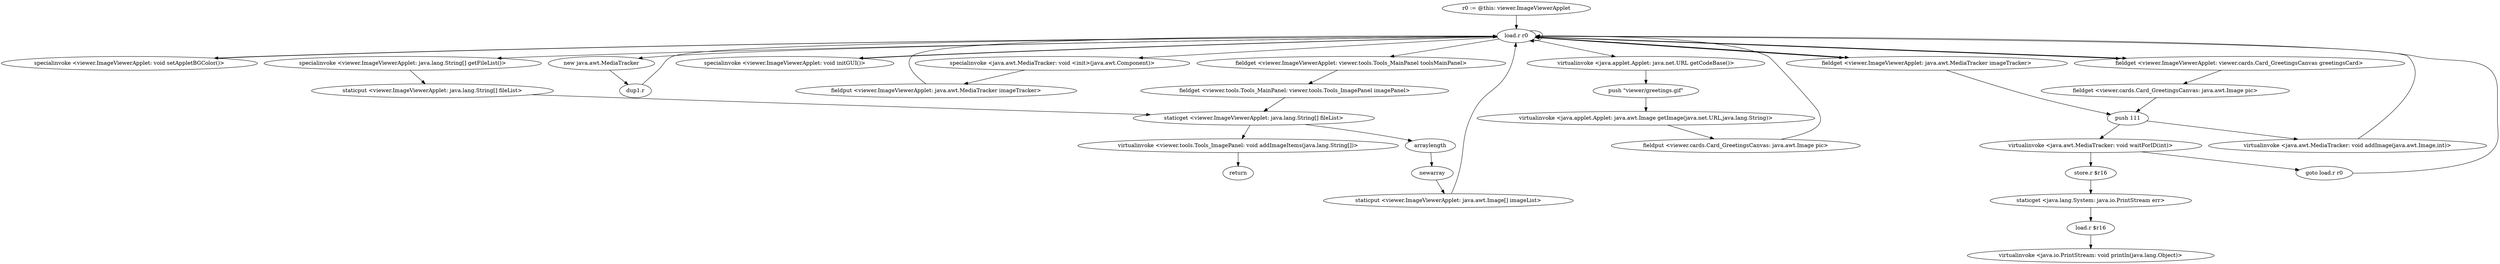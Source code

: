 digraph "" {
    "r0 := @this: viewer.ImageViewerApplet"
    "load.r r0"
    "r0 := @this: viewer.ImageViewerApplet"->"load.r r0";
    "specialinvoke <viewer.ImageViewerApplet: void setAppletBGColor()>"
    "load.r r0"->"specialinvoke <viewer.ImageViewerApplet: void setAppletBGColor()>";
    "specialinvoke <viewer.ImageViewerApplet: void setAppletBGColor()>"->"load.r r0";
    "specialinvoke <viewer.ImageViewerApplet: java.lang.String[] getFileList()>"
    "load.r r0"->"specialinvoke <viewer.ImageViewerApplet: java.lang.String[] getFileList()>";
    "staticput <viewer.ImageViewerApplet: java.lang.String[] fileList>"
    "specialinvoke <viewer.ImageViewerApplet: java.lang.String[] getFileList()>"->"staticput <viewer.ImageViewerApplet: java.lang.String[] fileList>";
    "staticget <viewer.ImageViewerApplet: java.lang.String[] fileList>"
    "staticput <viewer.ImageViewerApplet: java.lang.String[] fileList>"->"staticget <viewer.ImageViewerApplet: java.lang.String[] fileList>";
    "arraylength"
    "staticget <viewer.ImageViewerApplet: java.lang.String[] fileList>"->"arraylength";
    "newarray"
    "arraylength"->"newarray";
    "staticput <viewer.ImageViewerApplet: java.awt.Image[] imageList>"
    "newarray"->"staticput <viewer.ImageViewerApplet: java.awt.Image[] imageList>";
    "staticput <viewer.ImageViewerApplet: java.awt.Image[] imageList>"->"load.r r0";
    "new java.awt.MediaTracker"
    "load.r r0"->"new java.awt.MediaTracker";
    "dup1.r"
    "new java.awt.MediaTracker"->"dup1.r";
    "dup1.r"->"load.r r0";
    "specialinvoke <java.awt.MediaTracker: void <init>(java.awt.Component)>"
    "load.r r0"->"specialinvoke <java.awt.MediaTracker: void <init>(java.awt.Component)>";
    "fieldput <viewer.ImageViewerApplet: java.awt.MediaTracker imageTracker>"
    "specialinvoke <java.awt.MediaTracker: void <init>(java.awt.Component)>"->"fieldput <viewer.ImageViewerApplet: java.awt.MediaTracker imageTracker>";
    "fieldput <viewer.ImageViewerApplet: java.awt.MediaTracker imageTracker>"->"load.r r0";
    "specialinvoke <viewer.ImageViewerApplet: void initGUI()>"
    "load.r r0"->"specialinvoke <viewer.ImageViewerApplet: void initGUI()>";
    "specialinvoke <viewer.ImageViewerApplet: void initGUI()>"->"load.r r0";
    "fieldget <viewer.ImageViewerApplet: viewer.cards.Card_GreetingsCanvas greetingsCard>"
    "load.r r0"->"fieldget <viewer.ImageViewerApplet: viewer.cards.Card_GreetingsCanvas greetingsCard>";
    "fieldget <viewer.ImageViewerApplet: viewer.cards.Card_GreetingsCanvas greetingsCard>"->"load.r r0";
    "load.r r0"->"load.r r0";
    "virtualinvoke <java.applet.Applet: java.net.URL getCodeBase()>"
    "load.r r0"->"virtualinvoke <java.applet.Applet: java.net.URL getCodeBase()>";
    "push \"viewer/greetings.gif\""
    "virtualinvoke <java.applet.Applet: java.net.URL getCodeBase()>"->"push \"viewer/greetings.gif\"";
    "virtualinvoke <java.applet.Applet: java.awt.Image getImage(java.net.URL,java.lang.String)>"
    "push \"viewer/greetings.gif\""->"virtualinvoke <java.applet.Applet: java.awt.Image getImage(java.net.URL,java.lang.String)>";
    "fieldput <viewer.cards.Card_GreetingsCanvas: java.awt.Image pic>"
    "virtualinvoke <java.applet.Applet: java.awt.Image getImage(java.net.URL,java.lang.String)>"->"fieldput <viewer.cards.Card_GreetingsCanvas: java.awt.Image pic>";
    "fieldput <viewer.cards.Card_GreetingsCanvas: java.awt.Image pic>"->"load.r r0";
    "fieldget <viewer.ImageViewerApplet: java.awt.MediaTracker imageTracker>"
    "load.r r0"->"fieldget <viewer.ImageViewerApplet: java.awt.MediaTracker imageTracker>";
    "fieldget <viewer.ImageViewerApplet: java.awt.MediaTracker imageTracker>"->"load.r r0";
    "load.r r0"->"fieldget <viewer.ImageViewerApplet: viewer.cards.Card_GreetingsCanvas greetingsCard>";
    "fieldget <viewer.cards.Card_GreetingsCanvas: java.awt.Image pic>"
    "fieldget <viewer.ImageViewerApplet: viewer.cards.Card_GreetingsCanvas greetingsCard>"->"fieldget <viewer.cards.Card_GreetingsCanvas: java.awt.Image pic>";
    "push 111"
    "fieldget <viewer.cards.Card_GreetingsCanvas: java.awt.Image pic>"->"push 111";
    "virtualinvoke <java.awt.MediaTracker: void addImage(java.awt.Image,int)>"
    "push 111"->"virtualinvoke <java.awt.MediaTracker: void addImage(java.awt.Image,int)>";
    "virtualinvoke <java.awt.MediaTracker: void addImage(java.awt.Image,int)>"->"load.r r0";
    "load.r r0"->"fieldget <viewer.ImageViewerApplet: java.awt.MediaTracker imageTracker>";
    "fieldget <viewer.ImageViewerApplet: java.awt.MediaTracker imageTracker>"->"push 111";
    "virtualinvoke <java.awt.MediaTracker: void waitForID(int)>"
    "push 111"->"virtualinvoke <java.awt.MediaTracker: void waitForID(int)>";
    "goto load.r r0"
    "virtualinvoke <java.awt.MediaTracker: void waitForID(int)>"->"goto load.r r0";
    "goto load.r r0"->"load.r r0";
    "fieldget <viewer.ImageViewerApplet: viewer.tools.Tools_MainPanel toolsMainPanel>"
    "load.r r0"->"fieldget <viewer.ImageViewerApplet: viewer.tools.Tools_MainPanel toolsMainPanel>";
    "fieldget <viewer.tools.Tools_MainPanel: viewer.tools.Tools_ImagePanel imagePanel>"
    "fieldget <viewer.ImageViewerApplet: viewer.tools.Tools_MainPanel toolsMainPanel>"->"fieldget <viewer.tools.Tools_MainPanel: viewer.tools.Tools_ImagePanel imagePanel>";
    "fieldget <viewer.tools.Tools_MainPanel: viewer.tools.Tools_ImagePanel imagePanel>"->"staticget <viewer.ImageViewerApplet: java.lang.String[] fileList>";
    "virtualinvoke <viewer.tools.Tools_ImagePanel: void addImageItems(java.lang.String[])>"
    "staticget <viewer.ImageViewerApplet: java.lang.String[] fileList>"->"virtualinvoke <viewer.tools.Tools_ImagePanel: void addImageItems(java.lang.String[])>";
    "return"
    "virtualinvoke <viewer.tools.Tools_ImagePanel: void addImageItems(java.lang.String[])>"->"return";
    "store.r $r16"
    "virtualinvoke <java.awt.MediaTracker: void waitForID(int)>"->"store.r $r16";
    "staticget <java.lang.System: java.io.PrintStream err>"
    "store.r $r16"->"staticget <java.lang.System: java.io.PrintStream err>";
    "load.r $r16"
    "staticget <java.lang.System: java.io.PrintStream err>"->"load.r $r16";
    "virtualinvoke <java.io.PrintStream: void println(java.lang.Object)>"
    "load.r $r16"->"virtualinvoke <java.io.PrintStream: void println(java.lang.Object)>";
}
